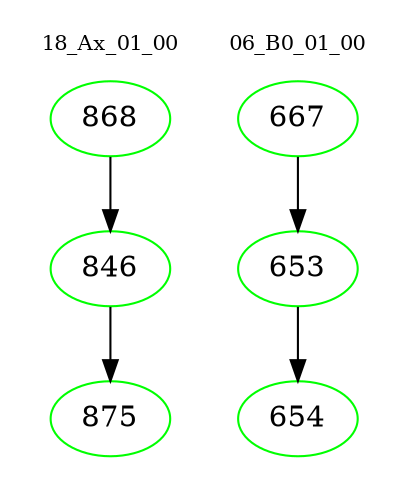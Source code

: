 digraph{
subgraph cluster_0 {
color = white
label = "18_Ax_01_00";
fontsize=10;
T0_868 [label="868", color="green"]
T0_868 -> T0_846 [color="black"]
T0_846 [label="846", color="green"]
T0_846 -> T0_875 [color="black"]
T0_875 [label="875", color="green"]
}
subgraph cluster_1 {
color = white
label = "06_B0_01_00";
fontsize=10;
T1_667 [label="667", color="green"]
T1_667 -> T1_653 [color="black"]
T1_653 [label="653", color="green"]
T1_653 -> T1_654 [color="black"]
T1_654 [label="654", color="green"]
}
}
